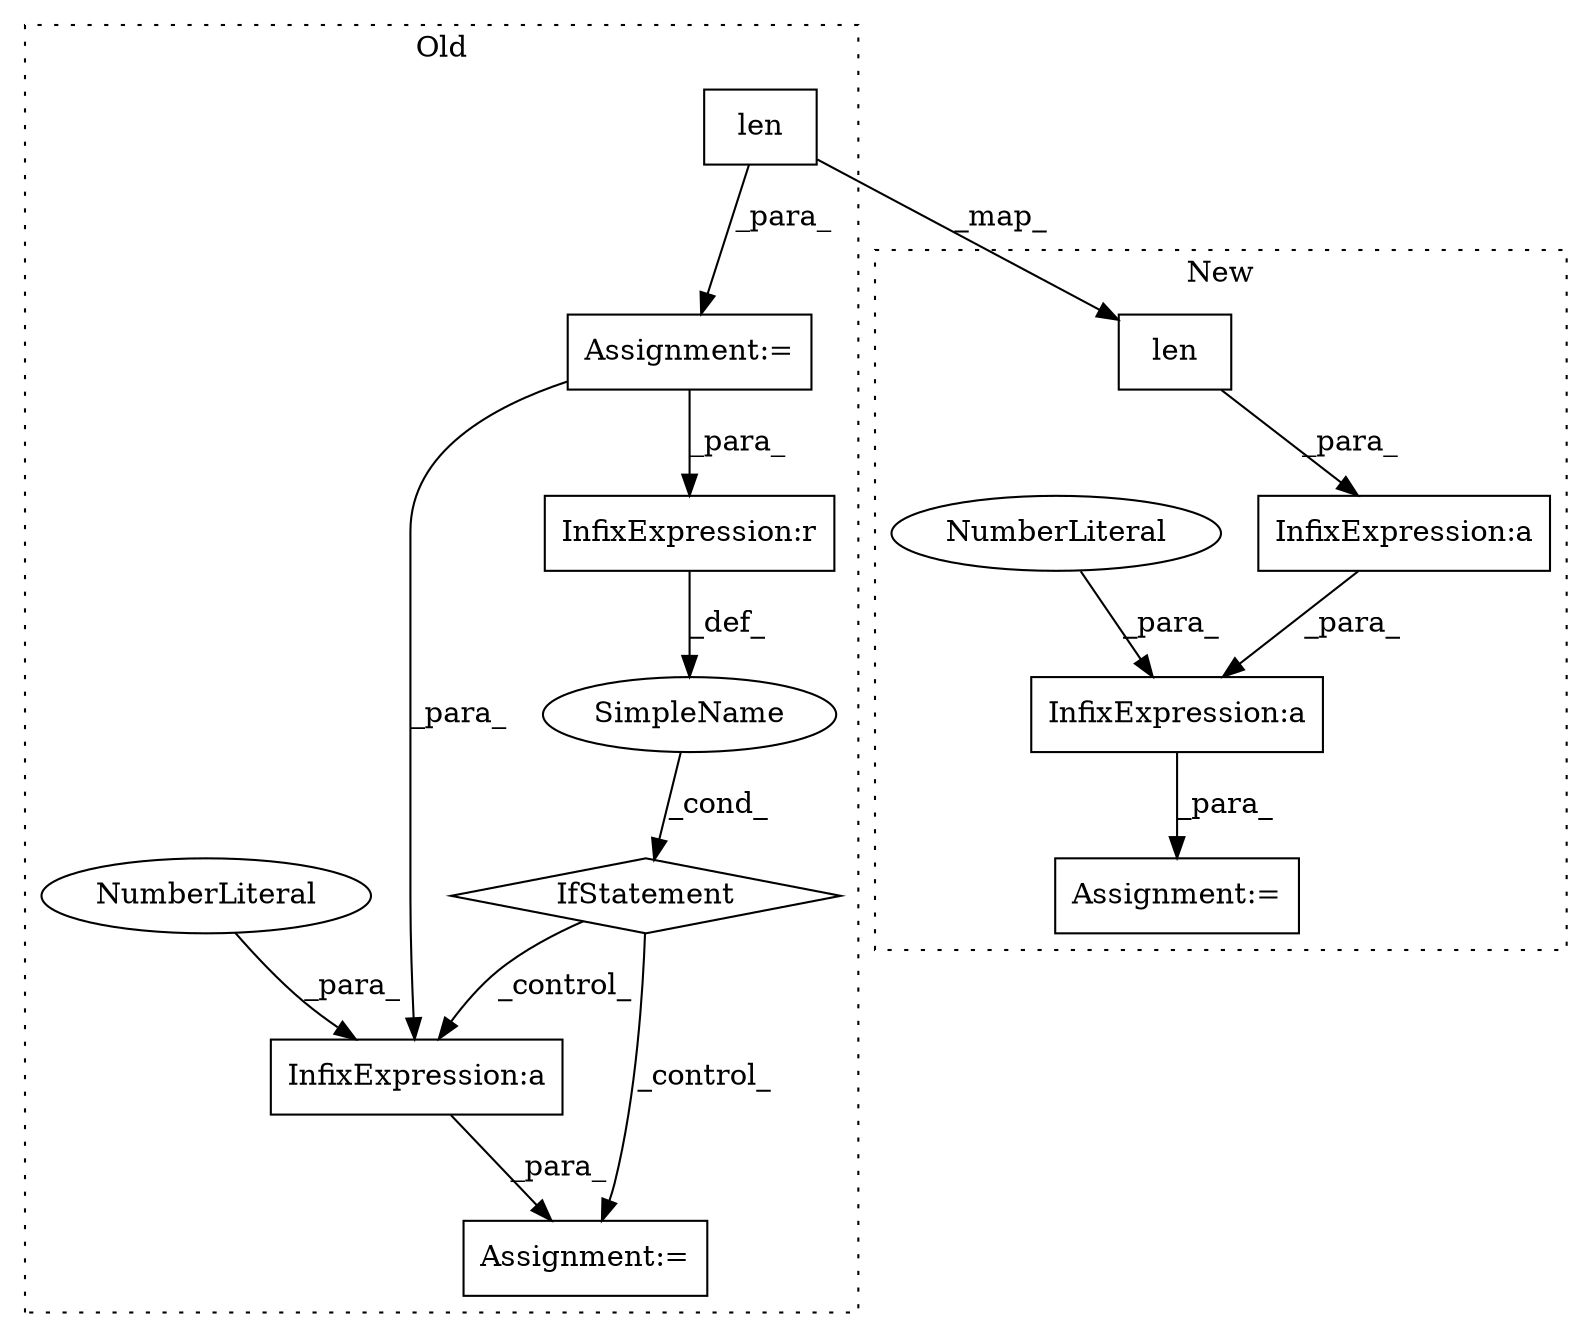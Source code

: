 digraph G {
subgraph cluster0 {
1 [label="len" a="32" s="599,613" l="4,1" shape="box"];
5 [label="Assignment:=" a="7" s="598" l="1" shape="box"];
7 [label="InfixExpression:a" a="27" s="774" l="3" shape="box"];
9 [label="NumberLiteral" a="34" s="777" l="1" shape="ellipse"];
10 [label="Assignment:=" a="7" s="754" l="1" shape="box"];
11 [label="SimpleName" a="42" s="" l="" shape="ellipse"];
12 [label="InfixExpression:r" a="27" s="729" l="3" shape="box"];
13 [label="IfStatement" a="25" s="712,733" l="4,2" shape="diamond"];
label = "Old";
style="dotted";
}
subgraph cluster1 {
2 [label="len" a="32" s="581,595" l="4,1" shape="box"];
3 [label="InfixExpression:a" a="27" s="691" l="3" shape="box"];
4 [label="Assignment:=" a="7" s="644" l="1" shape="box"];
6 [label="NumberLiteral" a="34" s="694" l="1" shape="ellipse"];
8 [label="InfixExpression:a" a="27" s="669" l="3" shape="box"];
label = "New";
style="dotted";
}
1 -> 5 [label="_para_"];
1 -> 2 [label="_map_"];
2 -> 8 [label="_para_"];
3 -> 4 [label="_para_"];
5 -> 12 [label="_para_"];
5 -> 7 [label="_para_"];
6 -> 3 [label="_para_"];
7 -> 10 [label="_para_"];
8 -> 3 [label="_para_"];
9 -> 7 [label="_para_"];
11 -> 13 [label="_cond_"];
12 -> 11 [label="_def_"];
13 -> 10 [label="_control_"];
13 -> 7 [label="_control_"];
}